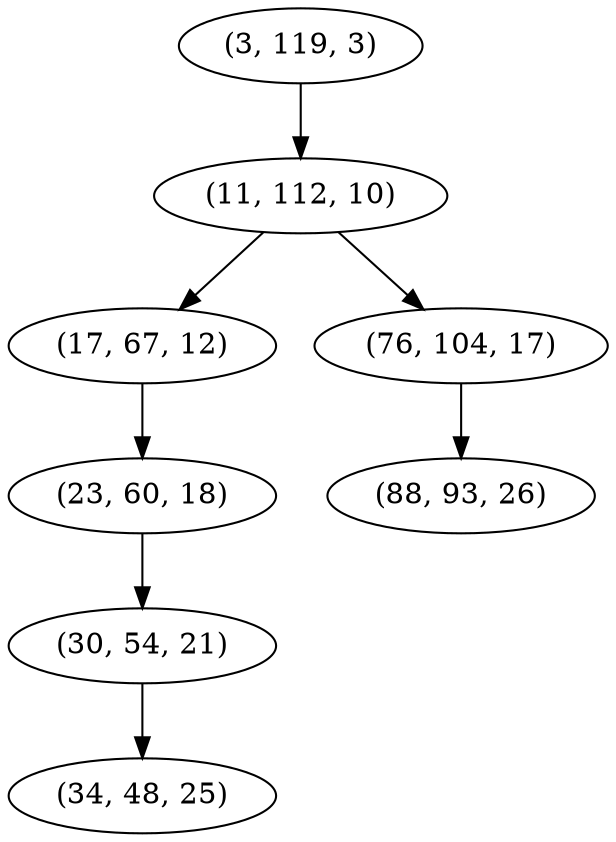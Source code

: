 digraph tree {
    "(3, 119, 3)";
    "(11, 112, 10)";
    "(17, 67, 12)";
    "(23, 60, 18)";
    "(30, 54, 21)";
    "(34, 48, 25)";
    "(76, 104, 17)";
    "(88, 93, 26)";
    "(3, 119, 3)" -> "(11, 112, 10)";
    "(11, 112, 10)" -> "(17, 67, 12)";
    "(11, 112, 10)" -> "(76, 104, 17)";
    "(17, 67, 12)" -> "(23, 60, 18)";
    "(23, 60, 18)" -> "(30, 54, 21)";
    "(30, 54, 21)" -> "(34, 48, 25)";
    "(76, 104, 17)" -> "(88, 93, 26)";
}
